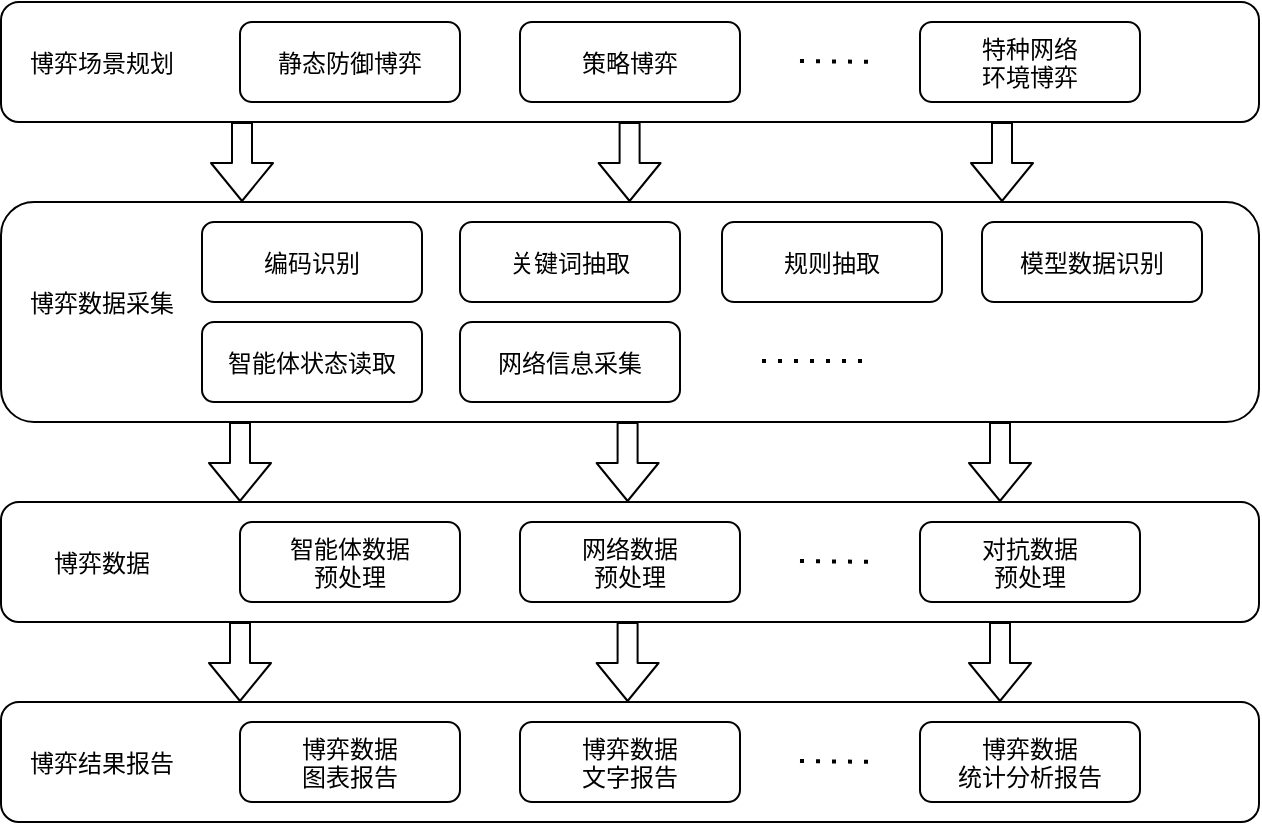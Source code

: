 <mxfile version="14.4.3" type="github">
  <diagram id="prtHgNgQTEPvFCAcTncT" name="Page-1">
    <mxGraphModel dx="1426" dy="665" grid="1" gridSize="10" guides="1" tooltips="1" connect="1" arrows="1" fold="1" page="1" pageScale="1" pageWidth="827" pageHeight="1169" math="0" shadow="0">
      <root>
        <mxCell id="0" />
        <mxCell id="1" parent="0" />
        <mxCell id="14d7Jm0FJhlq4cAis3wY-11" value="" style="rounded=1;" parent="1" vertex="1">
          <mxGeometry x="69.5" y="450" width="629" height="60" as="geometry" />
        </mxCell>
        <mxCell id="14d7Jm0FJhlq4cAis3wY-5" value="博弈数据&#xa;图表报告" style="rounded=1;" parent="1" vertex="1">
          <mxGeometry x="189" y="460" width="110" height="40" as="geometry" />
        </mxCell>
        <mxCell id="14d7Jm0FJhlq4cAis3wY-6" value="博弈数据&#xa;文字报告" style="rounded=1;" parent="1" vertex="1">
          <mxGeometry x="329" y="460" width="110" height="40" as="geometry" />
        </mxCell>
        <mxCell id="14d7Jm0FJhlq4cAis3wY-7" value="博弈数据&#xa;统计分析报告" style="rounded=1;" parent="1" vertex="1">
          <mxGeometry x="529" y="460" width="110" height="40" as="geometry" />
        </mxCell>
        <mxCell id="14d7Jm0FJhlq4cAis3wY-10" value="" style="endArrow=none;dashed=1;dashPattern=1 3;strokeWidth=2;" parent="1" edge="1">
          <mxGeometry width="50" height="50" relative="1" as="geometry">
            <mxPoint x="469" y="479.5" as="sourcePoint" />
            <mxPoint x="509" y="480" as="targetPoint" />
          </mxGeometry>
        </mxCell>
        <mxCell id="14d7Jm0FJhlq4cAis3wY-12" value="博弈结果报告" style="text;strokeColor=none;fillColor=none;align=center;verticalAlign=middle;rounded=0;" parent="1" vertex="1">
          <mxGeometry x="80" y="470" width="80" height="20" as="geometry" />
        </mxCell>
        <mxCell id="14d7Jm0FJhlq4cAis3wY-13" value="" style="rounded=1;" parent="1" vertex="1">
          <mxGeometry x="69.5" y="100" width="629" height="60" as="geometry" />
        </mxCell>
        <mxCell id="14d7Jm0FJhlq4cAis3wY-14" value="静态防御博弈" style="rounded=1;" parent="1" vertex="1">
          <mxGeometry x="189" y="110" width="110" height="40" as="geometry" />
        </mxCell>
        <mxCell id="14d7Jm0FJhlq4cAis3wY-15" value="策略博弈" style="rounded=1;" parent="1" vertex="1">
          <mxGeometry x="329" y="110" width="110" height="40" as="geometry" />
        </mxCell>
        <mxCell id="14d7Jm0FJhlq4cAis3wY-16" value="特种网络&#xa;环境博弈" style="rounded=1;" parent="1" vertex="1">
          <mxGeometry x="529" y="110" width="110" height="40" as="geometry" />
        </mxCell>
        <mxCell id="14d7Jm0FJhlq4cAis3wY-17" value="" style="endArrow=none;dashed=1;dashPattern=1 3;strokeWidth=2;" parent="1" edge="1">
          <mxGeometry width="50" height="50" relative="1" as="geometry">
            <mxPoint x="469" y="129.5" as="sourcePoint" />
            <mxPoint x="509" y="130" as="targetPoint" />
          </mxGeometry>
        </mxCell>
        <mxCell id="14d7Jm0FJhlq4cAis3wY-18" value="博弈场景规划" style="text;strokeColor=none;fillColor=none;align=center;verticalAlign=middle;rounded=0;" parent="1" vertex="1">
          <mxGeometry x="80" y="120" width="80" height="20" as="geometry" />
        </mxCell>
        <mxCell id="14d7Jm0FJhlq4cAis3wY-19" value="" style="rounded=1;" parent="1" vertex="1">
          <mxGeometry x="69.5" y="200" width="629" height="110" as="geometry" />
        </mxCell>
        <mxCell id="14d7Jm0FJhlq4cAis3wY-20" value="编码识别" style="rounded=1;" parent="1" vertex="1">
          <mxGeometry x="170" y="210" width="110" height="40" as="geometry" />
        </mxCell>
        <mxCell id="14d7Jm0FJhlq4cAis3wY-21" value="关键词抽取" style="rounded=1;" parent="1" vertex="1">
          <mxGeometry x="299" y="210" width="110" height="40" as="geometry" />
        </mxCell>
        <mxCell id="14d7Jm0FJhlq4cAis3wY-22" value="规则抽取" style="rounded=1;" parent="1" vertex="1">
          <mxGeometry x="430" y="210" width="110" height="40" as="geometry" />
        </mxCell>
        <mxCell id="14d7Jm0FJhlq4cAis3wY-24" value="博弈数据采集" style="text;strokeColor=none;fillColor=none;align=center;verticalAlign=middle;rounded=0;" parent="1" vertex="1">
          <mxGeometry x="80" y="240" width="80" height="20" as="geometry" />
        </mxCell>
        <mxCell id="14d7Jm0FJhlq4cAis3wY-25" value="模型数据识别" style="rounded=1;" parent="1" vertex="1">
          <mxGeometry x="560" y="210" width="110" height="40" as="geometry" />
        </mxCell>
        <mxCell id="14d7Jm0FJhlq4cAis3wY-26" value="智能体状态读取" style="rounded=1;" parent="1" vertex="1">
          <mxGeometry x="170" y="260" width="110" height="40" as="geometry" />
        </mxCell>
        <mxCell id="14d7Jm0FJhlq4cAis3wY-27" value="网络信息采集" style="rounded=1;" parent="1" vertex="1">
          <mxGeometry x="299" y="260" width="110" height="40" as="geometry" />
        </mxCell>
        <mxCell id="14d7Jm0FJhlq4cAis3wY-30" value="" style="endArrow=none;dashed=1;dashPattern=1 3;strokeWidth=2;" parent="1" edge="1">
          <mxGeometry width="50" height="50" relative="1" as="geometry">
            <mxPoint x="450" y="279.5" as="sourcePoint" />
            <mxPoint x="500" y="279.5" as="targetPoint" />
            <Array as="points" />
          </mxGeometry>
        </mxCell>
        <mxCell id="14d7Jm0FJhlq4cAis3wY-31" value="" style="rounded=1;" parent="1" vertex="1">
          <mxGeometry x="69.5" y="350" width="629" height="60" as="geometry" />
        </mxCell>
        <mxCell id="14d7Jm0FJhlq4cAis3wY-32" value="智能体数据&#xa;预处理" style="rounded=1;" parent="1" vertex="1">
          <mxGeometry x="189" y="360" width="110" height="40" as="geometry" />
        </mxCell>
        <mxCell id="14d7Jm0FJhlq4cAis3wY-33" value="网络数据&#xa;预处理" style="rounded=1;" parent="1" vertex="1">
          <mxGeometry x="329" y="360" width="110" height="40" as="geometry" />
        </mxCell>
        <mxCell id="14d7Jm0FJhlq4cAis3wY-34" value="对抗数据&#xa;预处理" style="rounded=1;" parent="1" vertex="1">
          <mxGeometry x="529" y="360" width="110" height="40" as="geometry" />
        </mxCell>
        <mxCell id="14d7Jm0FJhlq4cAis3wY-35" value="" style="endArrow=none;dashed=1;dashPattern=1 3;strokeWidth=2;" parent="1" edge="1">
          <mxGeometry width="50" height="50" relative="1" as="geometry">
            <mxPoint x="469" y="379.5" as="sourcePoint" />
            <mxPoint x="509" y="380" as="targetPoint" />
          </mxGeometry>
        </mxCell>
        <mxCell id="14d7Jm0FJhlq4cAis3wY-36" value="博弈数据" style="text;strokeColor=none;fillColor=none;align=center;verticalAlign=middle;rounded=0;" parent="1" vertex="1">
          <mxGeometry x="80" y="370" width="80" height="20" as="geometry" />
        </mxCell>
        <mxCell id="14d7Jm0FJhlq4cAis3wY-37" value="" style="shape=flexArrow;endArrow=classic;" parent="1" edge="1">
          <mxGeometry width="50" height="50" relative="1" as="geometry">
            <mxPoint x="190" y="160" as="sourcePoint" />
            <mxPoint x="190" y="200" as="targetPoint" />
          </mxGeometry>
        </mxCell>
        <mxCell id="14d7Jm0FJhlq4cAis3wY-38" value="" style="shape=flexArrow;endArrow=classic;" parent="1" edge="1">
          <mxGeometry width="50" height="50" relative="1" as="geometry">
            <mxPoint x="383.8" y="160" as="sourcePoint" />
            <mxPoint x="383.8" y="200" as="targetPoint" />
          </mxGeometry>
        </mxCell>
        <mxCell id="14d7Jm0FJhlq4cAis3wY-39" value="" style="shape=flexArrow;endArrow=classic;" parent="1" edge="1">
          <mxGeometry width="50" height="50" relative="1" as="geometry">
            <mxPoint x="570" y="160" as="sourcePoint" />
            <mxPoint x="570" y="200" as="targetPoint" />
          </mxGeometry>
        </mxCell>
        <mxCell id="14d7Jm0FJhlq4cAis3wY-40" value="" style="shape=flexArrow;endArrow=classic;" parent="1" edge="1">
          <mxGeometry width="50" height="50" relative="1" as="geometry">
            <mxPoint x="189" y="310" as="sourcePoint" />
            <mxPoint x="189" y="350" as="targetPoint" />
          </mxGeometry>
        </mxCell>
        <mxCell id="14d7Jm0FJhlq4cAis3wY-41" value="" style="shape=flexArrow;endArrow=classic;" parent="1" edge="1">
          <mxGeometry width="50" height="50" relative="1" as="geometry">
            <mxPoint x="382.8" y="310" as="sourcePoint" />
            <mxPoint x="382.8" y="350" as="targetPoint" />
          </mxGeometry>
        </mxCell>
        <mxCell id="14d7Jm0FJhlq4cAis3wY-42" value="" style="shape=flexArrow;endArrow=classic;" parent="1" edge="1">
          <mxGeometry width="50" height="50" relative="1" as="geometry">
            <mxPoint x="569" y="310" as="sourcePoint" />
            <mxPoint x="569" y="350" as="targetPoint" />
          </mxGeometry>
        </mxCell>
        <mxCell id="14d7Jm0FJhlq4cAis3wY-43" value="" style="shape=flexArrow;endArrow=classic;" parent="1" edge="1">
          <mxGeometry width="50" height="50" relative="1" as="geometry">
            <mxPoint x="189" y="410" as="sourcePoint" />
            <mxPoint x="189" y="450" as="targetPoint" />
          </mxGeometry>
        </mxCell>
        <mxCell id="14d7Jm0FJhlq4cAis3wY-44" value="" style="shape=flexArrow;endArrow=classic;" parent="1" edge="1">
          <mxGeometry width="50" height="50" relative="1" as="geometry">
            <mxPoint x="382.8" y="410" as="sourcePoint" />
            <mxPoint x="382.8" y="450" as="targetPoint" />
          </mxGeometry>
        </mxCell>
        <mxCell id="14d7Jm0FJhlq4cAis3wY-45" value="" style="shape=flexArrow;endArrow=classic;" parent="1" edge="1">
          <mxGeometry width="50" height="50" relative="1" as="geometry">
            <mxPoint x="569.0" y="410" as="sourcePoint" />
            <mxPoint x="569.0" y="450" as="targetPoint" />
          </mxGeometry>
        </mxCell>
      </root>
    </mxGraphModel>
  </diagram>
</mxfile>
